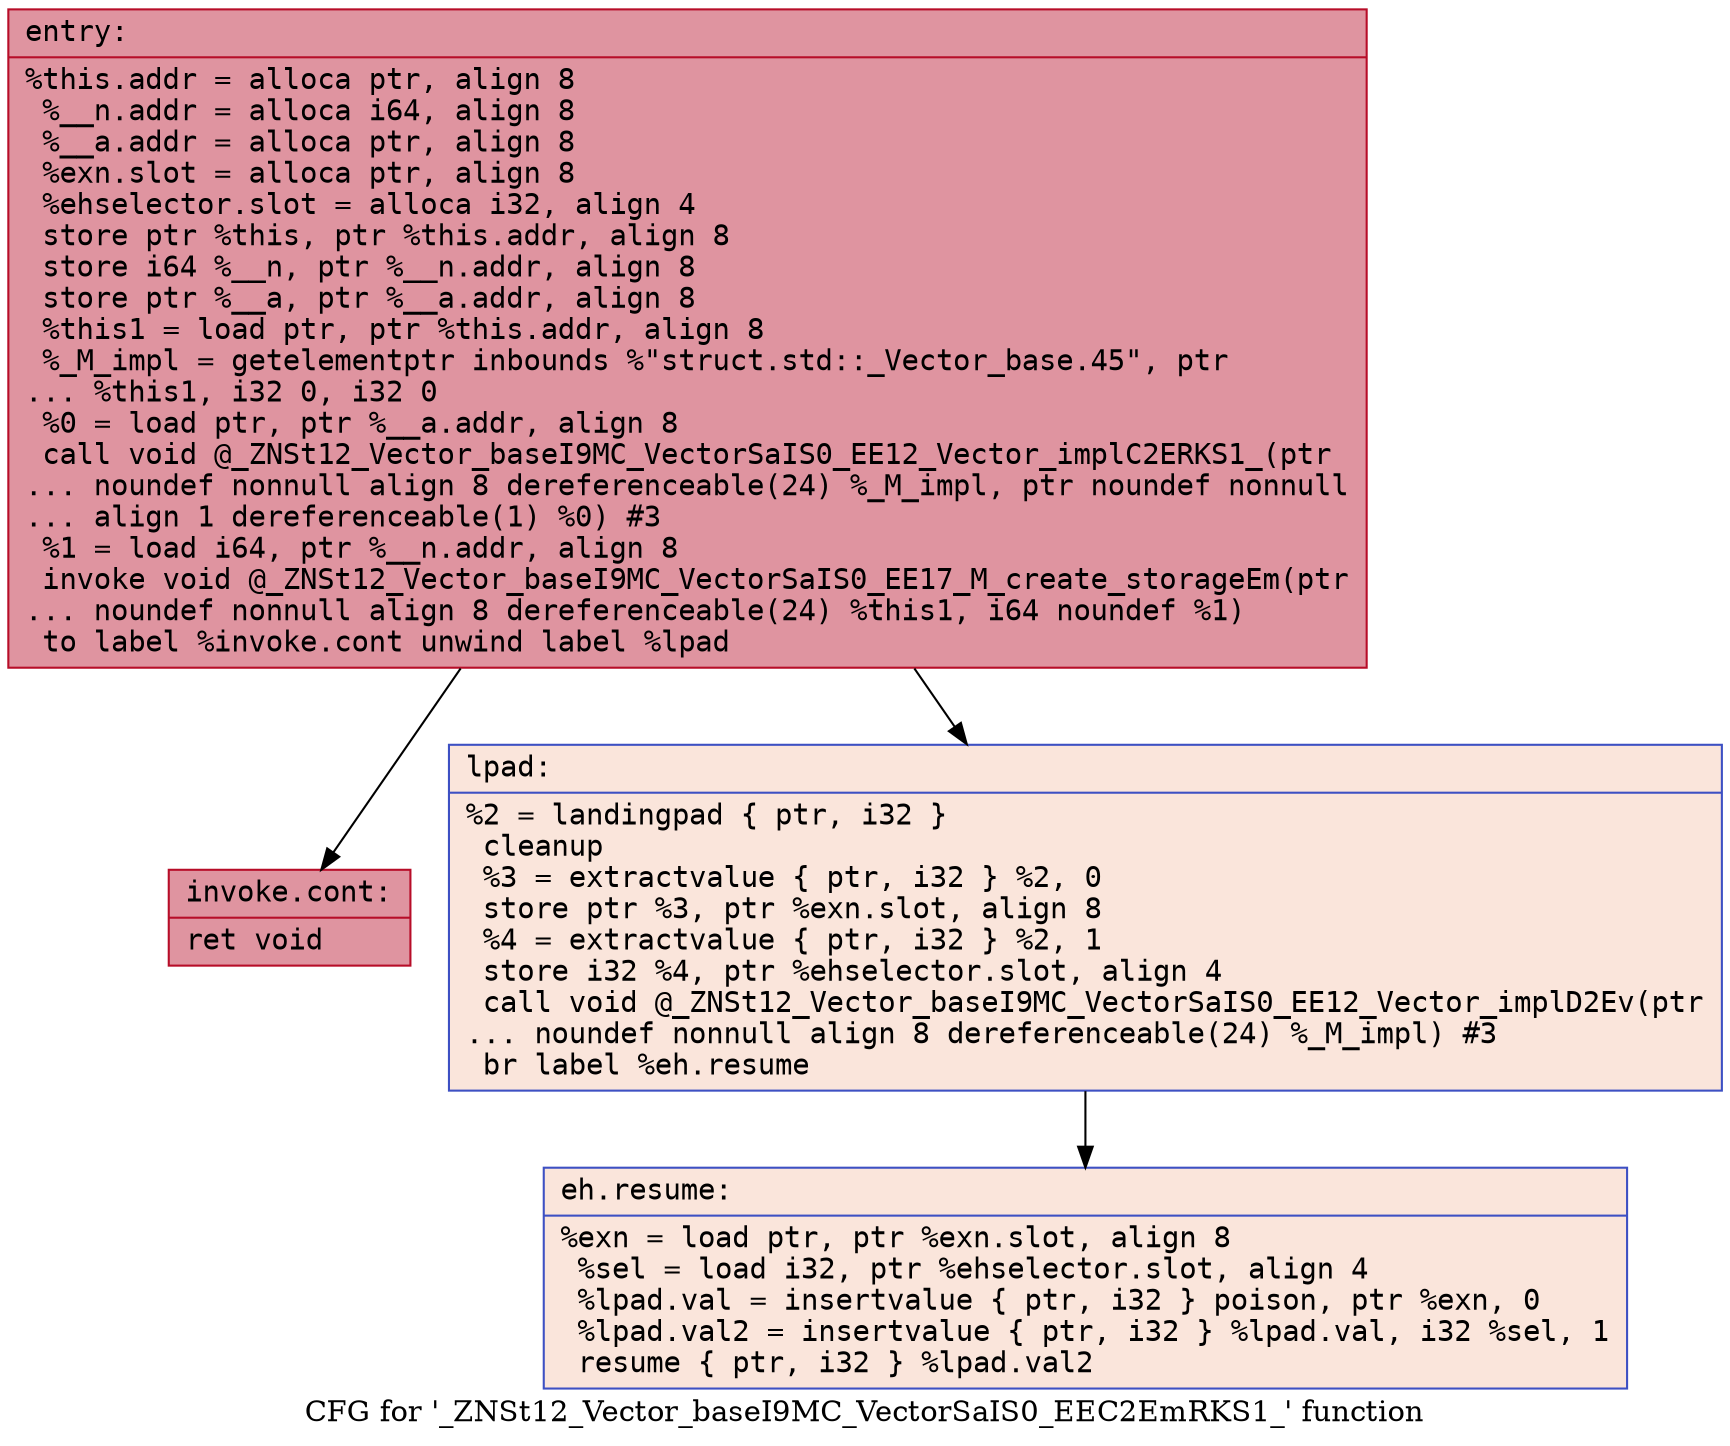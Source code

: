 digraph "CFG for '_ZNSt12_Vector_baseI9MC_VectorSaIS0_EEC2EmRKS1_' function" {
	label="CFG for '_ZNSt12_Vector_baseI9MC_VectorSaIS0_EEC2EmRKS1_' function";

	Node0x55dab48573d0 [shape=record,color="#b70d28ff", style=filled, fillcolor="#b70d2870" fontname="Courier",label="{entry:\l|  %this.addr = alloca ptr, align 8\l  %__n.addr = alloca i64, align 8\l  %__a.addr = alloca ptr, align 8\l  %exn.slot = alloca ptr, align 8\l  %ehselector.slot = alloca i32, align 4\l  store ptr %this, ptr %this.addr, align 8\l  store i64 %__n, ptr %__n.addr, align 8\l  store ptr %__a, ptr %__a.addr, align 8\l  %this1 = load ptr, ptr %this.addr, align 8\l  %_M_impl = getelementptr inbounds %\"struct.std::_Vector_base.45\", ptr\l... %this1, i32 0, i32 0\l  %0 = load ptr, ptr %__a.addr, align 8\l  call void @_ZNSt12_Vector_baseI9MC_VectorSaIS0_EE12_Vector_implC2ERKS1_(ptr\l... noundef nonnull align 8 dereferenceable(24) %_M_impl, ptr noundef nonnull\l... align 1 dereferenceable(1) %0) #3\l  %1 = load i64, ptr %__n.addr, align 8\l  invoke void @_ZNSt12_Vector_baseI9MC_VectorSaIS0_EE17_M_create_storageEm(ptr\l... noundef nonnull align 8 dereferenceable(24) %this1, i64 noundef %1)\l          to label %invoke.cont unwind label %lpad\l}"];
	Node0x55dab48573d0 -> Node0x55dab4857dd0[tooltip="entry -> invoke.cont\nProbability 100.00%" ];
	Node0x55dab48573d0 -> Node0x55dab4857e50[tooltip="entry -> lpad\nProbability 0.00%" ];
	Node0x55dab4857dd0 [shape=record,color="#b70d28ff", style=filled, fillcolor="#b70d2870" fontname="Courier",label="{invoke.cont:\l|  ret void\l}"];
	Node0x55dab4857e50 [shape=record,color="#3d50c3ff", style=filled, fillcolor="#f4c5ad70" fontname="Courier",label="{lpad:\l|  %2 = landingpad \{ ptr, i32 \}\l          cleanup\l  %3 = extractvalue \{ ptr, i32 \} %2, 0\l  store ptr %3, ptr %exn.slot, align 8\l  %4 = extractvalue \{ ptr, i32 \} %2, 1\l  store i32 %4, ptr %ehselector.slot, align 4\l  call void @_ZNSt12_Vector_baseI9MC_VectorSaIS0_EE12_Vector_implD2Ev(ptr\l... noundef nonnull align 8 dereferenceable(24) %_M_impl) #3\l  br label %eh.resume\l}"];
	Node0x55dab4857e50 -> Node0x55dab4858510[tooltip="lpad -> eh.resume\nProbability 100.00%" ];
	Node0x55dab4858510 [shape=record,color="#3d50c3ff", style=filled, fillcolor="#f4c5ad70" fontname="Courier",label="{eh.resume:\l|  %exn = load ptr, ptr %exn.slot, align 8\l  %sel = load i32, ptr %ehselector.slot, align 4\l  %lpad.val = insertvalue \{ ptr, i32 \} poison, ptr %exn, 0\l  %lpad.val2 = insertvalue \{ ptr, i32 \} %lpad.val, i32 %sel, 1\l  resume \{ ptr, i32 \} %lpad.val2\l}"];
}
